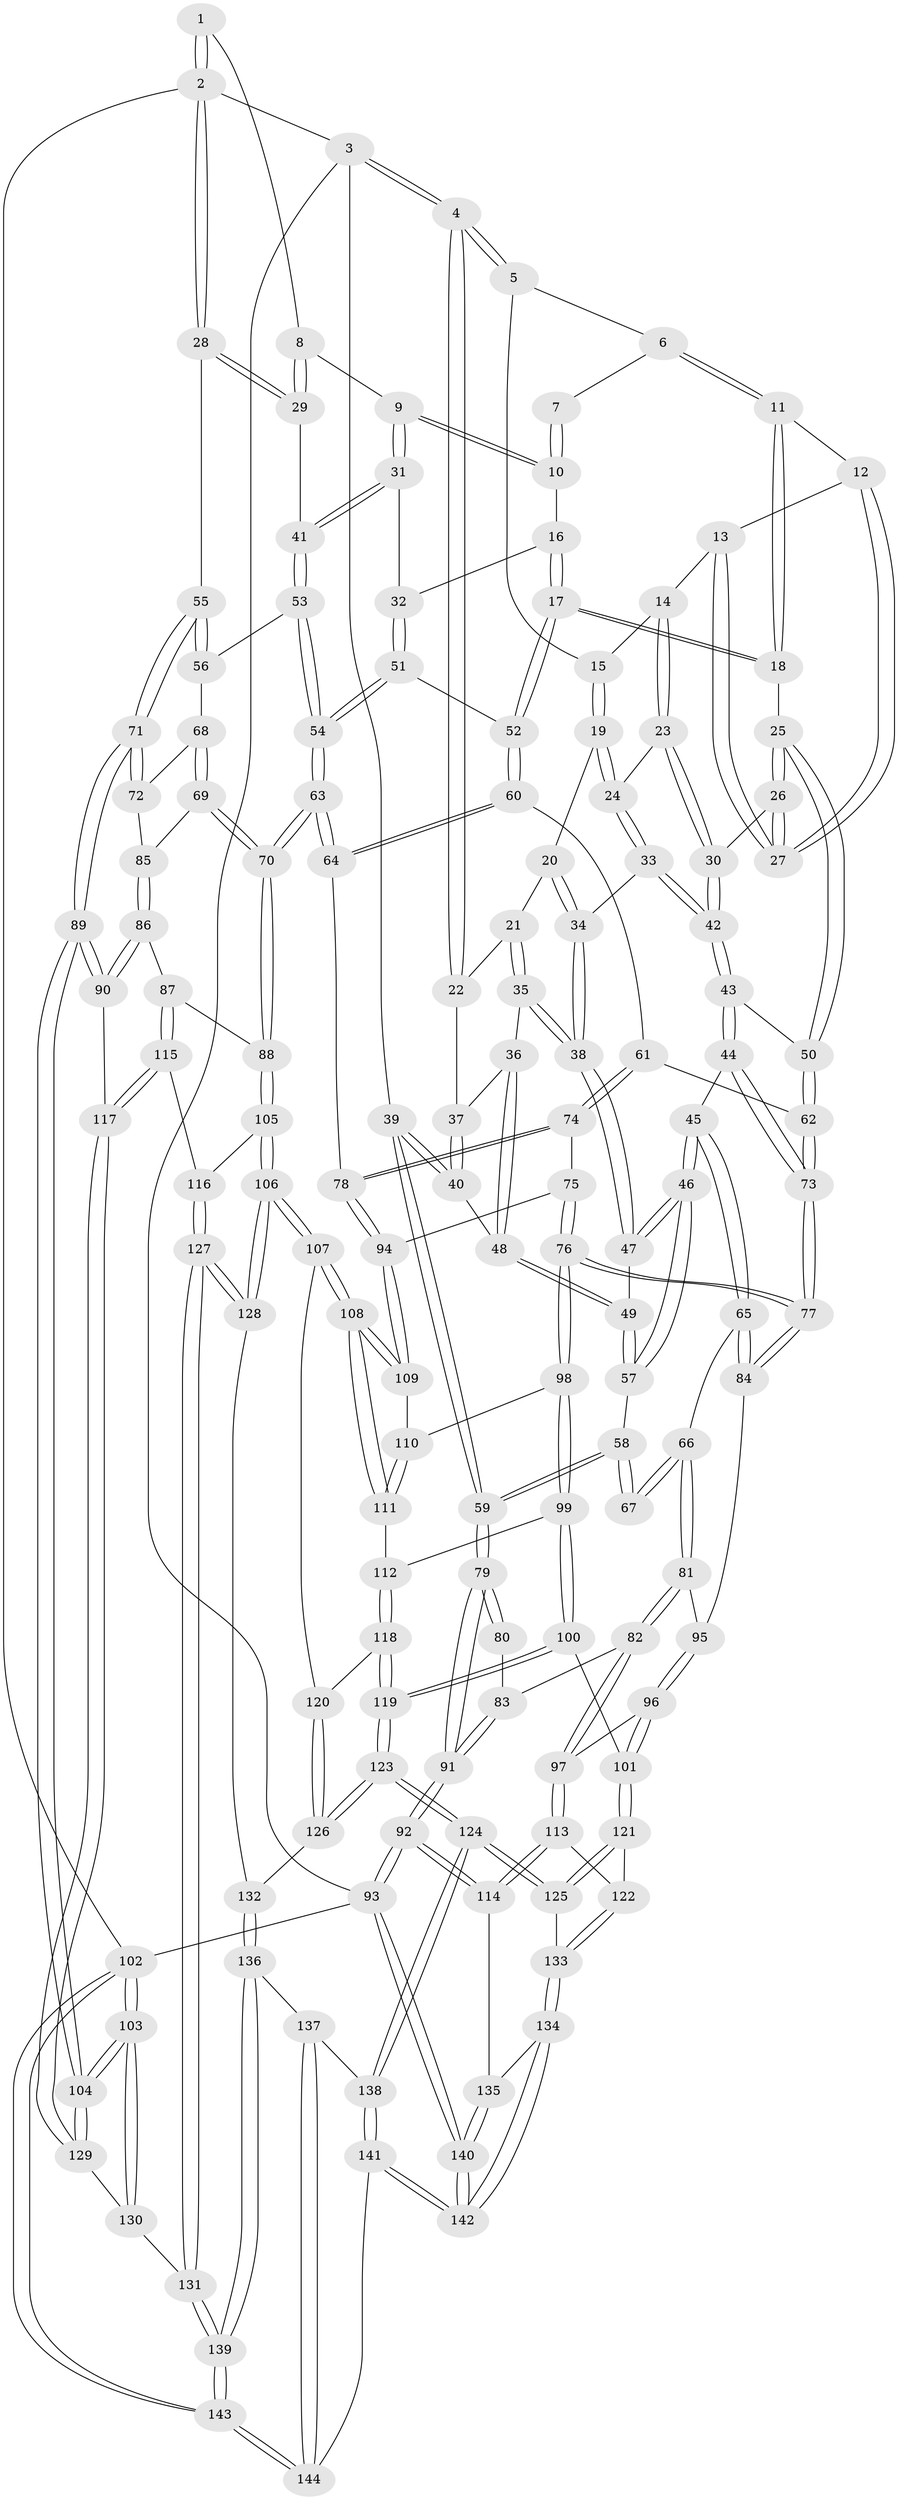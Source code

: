 // Generated by graph-tools (version 1.1) at 2025/11/02/27/25 16:11:54]
// undirected, 144 vertices, 357 edges
graph export_dot {
graph [start="1"]
  node [color=gray90,style=filled];
  1 [pos="+1+0"];
  2 [pos="+1+0"];
  3 [pos="+0+0"];
  4 [pos="+0+0"];
  5 [pos="+0.3231949920473772+0"];
  6 [pos="+0.6347731516987802+0"];
  7 [pos="+0.7074138998109676+0"];
  8 [pos="+0.8988729378916199+0.0518806640870309"];
  9 [pos="+0.842711518217628+0.07796403916768074"];
  10 [pos="+0.7844289662618603+0.015263587812336936"];
  11 [pos="+0.5924308594042681+0"];
  12 [pos="+0.5488286206934688+0"];
  13 [pos="+0.4192031897595408+0.04790586018853855"];
  14 [pos="+0.35008981581763193+0"];
  15 [pos="+0.32880905443067227+0"];
  16 [pos="+0.7517252172295386+0.05812567473034865"];
  17 [pos="+0.6114123274265577+0.18698655320305657"];
  18 [pos="+0.5939077189811027+0.17280713389640862"];
  19 [pos="+0.2638806054493082+0.043046272659536464"];
  20 [pos="+0.2173583513714067+0.07228799559967114"];
  21 [pos="+0.1877741018900452+0.07506391826645573"];
  22 [pos="+0.14264415036071545+0.0414460465680045"];
  23 [pos="+0.34490168703206436+0.12008027282086788"];
  24 [pos="+0.3073530538323925+0.12622654152171048"];
  25 [pos="+0.478123656241182+0.17593374918423732"];
  26 [pos="+0.44584800363568183+0.13850492893128044"];
  27 [pos="+0.4404575675814562+0.10102155460691231"];
  28 [pos="+1+0"];
  29 [pos="+1+0.05248394955928573"];
  30 [pos="+0.3647875201924032+0.12942914151664978"];
  31 [pos="+0.8552564653728033+0.14376485022617866"];
  32 [pos="+0.7571208065767248+0.1904779570854084"];
  33 [pos="+0.28539407879818146+0.15236999938453477"];
  34 [pos="+0.25441657164364556+0.1539520337483729"];
  35 [pos="+0.16493487252892525+0.15768147217967535"];
  36 [pos="+0.1326301832399159+0.15528335451484102"];
  37 [pos="+0.11097248638875386+0.1171432412614286"];
  38 [pos="+0.19785399162035838+0.1960028456934657"];
  39 [pos="+0+0"];
  40 [pos="+0+0.06152017991150914"];
  41 [pos="+0.8931911718388419+0.17468202099928137"];
  42 [pos="+0.32432821535441037+0.23605110220255535"];
  43 [pos="+0.33889261581441904+0.30798035999967005"];
  44 [pos="+0.2817042877223605+0.341146491301839"];
  45 [pos="+0.25513100070438177+0.3526645745428746"];
  46 [pos="+0.23572304751319784+0.33072680875183347"];
  47 [pos="+0.19812514100524486+0.20504954444086368"];
  48 [pos="+0.05827897717194396+0.19822935141178605"];
  49 [pos="+0.07103286051091845+0.23471823691883684"];
  50 [pos="+0.38109931828168353+0.30202331616380884"];
  51 [pos="+0.6902700234818221+0.2365461375430973"];
  52 [pos="+0.6351028208709945+0.22091571380106156"];
  53 [pos="+0.927465781507162+0.2896890967440548"];
  54 [pos="+0.7847525064116236+0.33648799070265895"];
  55 [pos="+1+0.3345643711886014"];
  56 [pos="+0.9352582206943418+0.2935229354574492"];
  57 [pos="+0.07378721335737658+0.2759286664854646"];
  58 [pos="+0.028000755861792046+0.32008231411539406"];
  59 [pos="+0+0.3181261459487858"];
  60 [pos="+0.6033075739023394+0.2937955730467369"];
  61 [pos="+0.5254860618649843+0.3781412667814701"];
  62 [pos="+0.4727412702209017+0.3733737364954917"];
  63 [pos="+0.7512953731225923+0.4939733006256546"];
  64 [pos="+0.7073683053232256+0.49729609944977693"];
  65 [pos="+0.24564764396667157+0.37759920970704874"];
  66 [pos="+0.1877391509510222+0.45163790332500986"];
  67 [pos="+0.0702793378911296+0.40438539701662707"];
  68 [pos="+0.9174506990323577+0.3915836564166667"];
  69 [pos="+0.8820276260160095+0.4687631585548447"];
  70 [pos="+0.7625039914161045+0.502675444980309"];
  71 [pos="+1+0.3982994027671514"];
  72 [pos="+0.9781648935842483+0.46965582185683663"];
  73 [pos="+0.4294792971900491+0.4767024754572518"];
  74 [pos="+0.5469434484250897+0.41689203039827955"];
  75 [pos="+0.5101588442021692+0.5208960899429131"];
  76 [pos="+0.435299222527278+0.5621919360504748"];
  77 [pos="+0.4214749230908566+0.5439163248795716"];
  78 [pos="+0.6982936823100999+0.5002183547561936"];
  79 [pos="+0+0.4976489579851977"];
  80 [pos="+0.03821305976212334+0.4245561671247449"];
  81 [pos="+0.1815935357883574+0.48987734534433575"];
  82 [pos="+0.1292223676236219+0.5852284878435191"];
  83 [pos="+0.03734969606428188+0.587910765375223"];
  84 [pos="+0.39603831263457695+0.5346565345984531"];
  85 [pos="+0.9459506497148076+0.4863435716328453"];
  86 [pos="+0.9477954449542367+0.6179524609174729"];
  87 [pos="+0.9077094582124001+0.626837716536645"];
  88 [pos="+0.7880871266966633+0.5530791081439879"];
  89 [pos="+1+0.617629379482959"];
  90 [pos="+1+0.631791425702326"];
  91 [pos="+0+0.6271262043856509"];
  92 [pos="+0+0.8006845167421657"];
  93 [pos="+0+1"];
  94 [pos="+0.6461005918126518+0.5474284395579847"];
  95 [pos="+0.2964536621695332+0.5522563199544971"];
  96 [pos="+0.3000681715525891+0.6757204319830267"];
  97 [pos="+0.1447527968603722+0.6129368786661206"];
  98 [pos="+0.4367028727221821+0.5811226963060565"];
  99 [pos="+0.43494700109408035+0.6182528970544338"];
  100 [pos="+0.38025949827886324+0.6639955893076377"];
  101 [pos="+0.31164821028033607+0.6852748847604712"];
  102 [pos="+1+1"];
  103 [pos="+1+1"];
  104 [pos="+1+0.8079765341312262"];
  105 [pos="+0.7465400516058952+0.6901527545189008"];
  106 [pos="+0.6938481048571101+0.7347330345396232"];
  107 [pos="+0.6582462837374576+0.7134747749445253"];
  108 [pos="+0.6496099609678552+0.6971334515592567"];
  109 [pos="+0.6348108639964324+0.572886564254649"];
  110 [pos="+0.6129915520975607+0.584890612183637"];
  111 [pos="+0.5289695766133199+0.6564343169408443"];
  112 [pos="+0.4970579088262555+0.6644263002754379"];
  113 [pos="+0.13738270746140352+0.7187237125228788"];
  114 [pos="+0.06760376812148684+0.8066365914209916"];
  115 [pos="+0.8787574469677598+0.7148049711139766"];
  116 [pos="+0.8581069736394842+0.7301540302363916"];
  117 [pos="+0.9519458651469562+0.7690909149016514"];
  118 [pos="+0.4989758077506704+0.6721436630073603"];
  119 [pos="+0.4586919303828149+0.8596552944653554"];
  120 [pos="+0.5712843728255929+0.7496287983631346"];
  121 [pos="+0.3048432408911269+0.7118190616689573"];
  122 [pos="+0.19408012920106166+0.7563860633562464"];
  123 [pos="+0.4596158275153684+0.8715737745304545"];
  124 [pos="+0.45141328481704435+0.891967606537034"];
  125 [pos="+0.31109895861185044+0.8057168082385716"];
  126 [pos="+0.5483461031775714+0.8049925948786248"];
  127 [pos="+0.8274810074392265+0.8282271129169946"];
  128 [pos="+0.6973101045890303+0.7537037970842739"];
  129 [pos="+0.9648592126721369+0.7989811306850004"];
  130 [pos="+0.9269811910597756+0.8471914340227028"];
  131 [pos="+0.8421335010433266+0.8719413053647498"];
  132 [pos="+0.6678119424153373+0.8268032553691745"];
  133 [pos="+0.2265648594063226+0.8499652382596877"];
  134 [pos="+0.218271185924343+0.8616167510875813"];
  135 [pos="+0.0845535378139903+0.8233245926857137"];
  136 [pos="+0.6709120511145392+0.877878499421313"];
  137 [pos="+0.638615771117772+0.8996908671967218"];
  138 [pos="+0.4520623223623088+0.8966421565497761"];
  139 [pos="+0.8092464426510975+0.956549435586883"];
  140 [pos="+0.15642441720496916+1"];
  141 [pos="+0.3964645046353106+1"];
  142 [pos="+0.23065362586004845+1"];
  143 [pos="+0.8654864039332765+1"];
  144 [pos="+0.6099932543121938+1"];
  1 -- 2;
  1 -- 2;
  1 -- 8;
  2 -- 3;
  2 -- 28;
  2 -- 28;
  2 -- 102;
  3 -- 4;
  3 -- 4;
  3 -- 39;
  3 -- 93;
  4 -- 5;
  4 -- 5;
  4 -- 22;
  4 -- 22;
  5 -- 6;
  5 -- 15;
  6 -- 7;
  6 -- 11;
  6 -- 11;
  7 -- 10;
  7 -- 10;
  8 -- 9;
  8 -- 29;
  8 -- 29;
  9 -- 10;
  9 -- 10;
  9 -- 31;
  9 -- 31;
  10 -- 16;
  11 -- 12;
  11 -- 18;
  11 -- 18;
  12 -- 13;
  12 -- 27;
  12 -- 27;
  13 -- 14;
  13 -- 27;
  13 -- 27;
  14 -- 15;
  14 -- 23;
  14 -- 23;
  15 -- 19;
  15 -- 19;
  16 -- 17;
  16 -- 17;
  16 -- 32;
  17 -- 18;
  17 -- 18;
  17 -- 52;
  17 -- 52;
  18 -- 25;
  19 -- 20;
  19 -- 24;
  19 -- 24;
  20 -- 21;
  20 -- 34;
  20 -- 34;
  21 -- 22;
  21 -- 35;
  21 -- 35;
  22 -- 37;
  23 -- 24;
  23 -- 30;
  23 -- 30;
  24 -- 33;
  24 -- 33;
  25 -- 26;
  25 -- 26;
  25 -- 50;
  25 -- 50;
  26 -- 27;
  26 -- 27;
  26 -- 30;
  28 -- 29;
  28 -- 29;
  28 -- 55;
  29 -- 41;
  30 -- 42;
  30 -- 42;
  31 -- 32;
  31 -- 41;
  31 -- 41;
  32 -- 51;
  32 -- 51;
  33 -- 34;
  33 -- 42;
  33 -- 42;
  34 -- 38;
  34 -- 38;
  35 -- 36;
  35 -- 38;
  35 -- 38;
  36 -- 37;
  36 -- 48;
  36 -- 48;
  37 -- 40;
  37 -- 40;
  38 -- 47;
  38 -- 47;
  39 -- 40;
  39 -- 40;
  39 -- 59;
  39 -- 59;
  40 -- 48;
  41 -- 53;
  41 -- 53;
  42 -- 43;
  42 -- 43;
  43 -- 44;
  43 -- 44;
  43 -- 50;
  44 -- 45;
  44 -- 73;
  44 -- 73;
  45 -- 46;
  45 -- 46;
  45 -- 65;
  45 -- 65;
  46 -- 47;
  46 -- 47;
  46 -- 57;
  46 -- 57;
  47 -- 49;
  48 -- 49;
  48 -- 49;
  49 -- 57;
  49 -- 57;
  50 -- 62;
  50 -- 62;
  51 -- 52;
  51 -- 54;
  51 -- 54;
  52 -- 60;
  52 -- 60;
  53 -- 54;
  53 -- 54;
  53 -- 56;
  54 -- 63;
  54 -- 63;
  55 -- 56;
  55 -- 56;
  55 -- 71;
  55 -- 71;
  56 -- 68;
  57 -- 58;
  58 -- 59;
  58 -- 59;
  58 -- 67;
  58 -- 67;
  59 -- 79;
  59 -- 79;
  60 -- 61;
  60 -- 64;
  60 -- 64;
  61 -- 62;
  61 -- 74;
  61 -- 74;
  62 -- 73;
  62 -- 73;
  63 -- 64;
  63 -- 64;
  63 -- 70;
  63 -- 70;
  64 -- 78;
  65 -- 66;
  65 -- 84;
  65 -- 84;
  66 -- 67;
  66 -- 67;
  66 -- 81;
  66 -- 81;
  68 -- 69;
  68 -- 69;
  68 -- 72;
  69 -- 70;
  69 -- 70;
  69 -- 85;
  70 -- 88;
  70 -- 88;
  71 -- 72;
  71 -- 72;
  71 -- 89;
  71 -- 89;
  72 -- 85;
  73 -- 77;
  73 -- 77;
  74 -- 75;
  74 -- 78;
  74 -- 78;
  75 -- 76;
  75 -- 76;
  75 -- 94;
  76 -- 77;
  76 -- 77;
  76 -- 98;
  76 -- 98;
  77 -- 84;
  77 -- 84;
  78 -- 94;
  78 -- 94;
  79 -- 80;
  79 -- 80;
  79 -- 91;
  79 -- 91;
  80 -- 83;
  81 -- 82;
  81 -- 82;
  81 -- 95;
  82 -- 83;
  82 -- 97;
  82 -- 97;
  83 -- 91;
  83 -- 91;
  84 -- 95;
  85 -- 86;
  85 -- 86;
  86 -- 87;
  86 -- 90;
  86 -- 90;
  87 -- 88;
  87 -- 115;
  87 -- 115;
  88 -- 105;
  88 -- 105;
  89 -- 90;
  89 -- 90;
  89 -- 104;
  89 -- 104;
  90 -- 117;
  91 -- 92;
  91 -- 92;
  92 -- 93;
  92 -- 93;
  92 -- 114;
  92 -- 114;
  93 -- 140;
  93 -- 140;
  93 -- 102;
  94 -- 109;
  94 -- 109;
  95 -- 96;
  95 -- 96;
  96 -- 97;
  96 -- 101;
  96 -- 101;
  97 -- 113;
  97 -- 113;
  98 -- 99;
  98 -- 99;
  98 -- 110;
  99 -- 100;
  99 -- 100;
  99 -- 112;
  100 -- 101;
  100 -- 119;
  100 -- 119;
  101 -- 121;
  101 -- 121;
  102 -- 103;
  102 -- 103;
  102 -- 143;
  102 -- 143;
  103 -- 104;
  103 -- 104;
  103 -- 130;
  103 -- 130;
  104 -- 129;
  104 -- 129;
  105 -- 106;
  105 -- 106;
  105 -- 116;
  106 -- 107;
  106 -- 107;
  106 -- 128;
  106 -- 128;
  107 -- 108;
  107 -- 108;
  107 -- 120;
  108 -- 109;
  108 -- 109;
  108 -- 111;
  108 -- 111;
  109 -- 110;
  110 -- 111;
  110 -- 111;
  111 -- 112;
  112 -- 118;
  112 -- 118;
  113 -- 114;
  113 -- 114;
  113 -- 122;
  114 -- 135;
  115 -- 116;
  115 -- 117;
  115 -- 117;
  116 -- 127;
  116 -- 127;
  117 -- 129;
  117 -- 129;
  118 -- 119;
  118 -- 119;
  118 -- 120;
  119 -- 123;
  119 -- 123;
  120 -- 126;
  120 -- 126;
  121 -- 122;
  121 -- 125;
  121 -- 125;
  122 -- 133;
  122 -- 133;
  123 -- 124;
  123 -- 124;
  123 -- 126;
  123 -- 126;
  124 -- 125;
  124 -- 125;
  124 -- 138;
  124 -- 138;
  125 -- 133;
  126 -- 132;
  127 -- 128;
  127 -- 128;
  127 -- 131;
  127 -- 131;
  128 -- 132;
  129 -- 130;
  130 -- 131;
  131 -- 139;
  131 -- 139;
  132 -- 136;
  132 -- 136;
  133 -- 134;
  133 -- 134;
  134 -- 135;
  134 -- 142;
  134 -- 142;
  135 -- 140;
  135 -- 140;
  136 -- 137;
  136 -- 139;
  136 -- 139;
  137 -- 138;
  137 -- 144;
  137 -- 144;
  138 -- 141;
  138 -- 141;
  139 -- 143;
  139 -- 143;
  140 -- 142;
  140 -- 142;
  141 -- 142;
  141 -- 142;
  141 -- 144;
  143 -- 144;
  143 -- 144;
}
